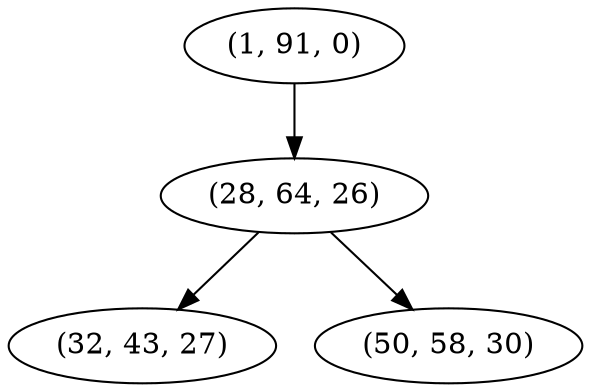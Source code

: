 digraph tree {
    "(1, 91, 0)";
    "(28, 64, 26)";
    "(32, 43, 27)";
    "(50, 58, 30)";
    "(1, 91, 0)" -> "(28, 64, 26)";
    "(28, 64, 26)" -> "(32, 43, 27)";
    "(28, 64, 26)" -> "(50, 58, 30)";
}
